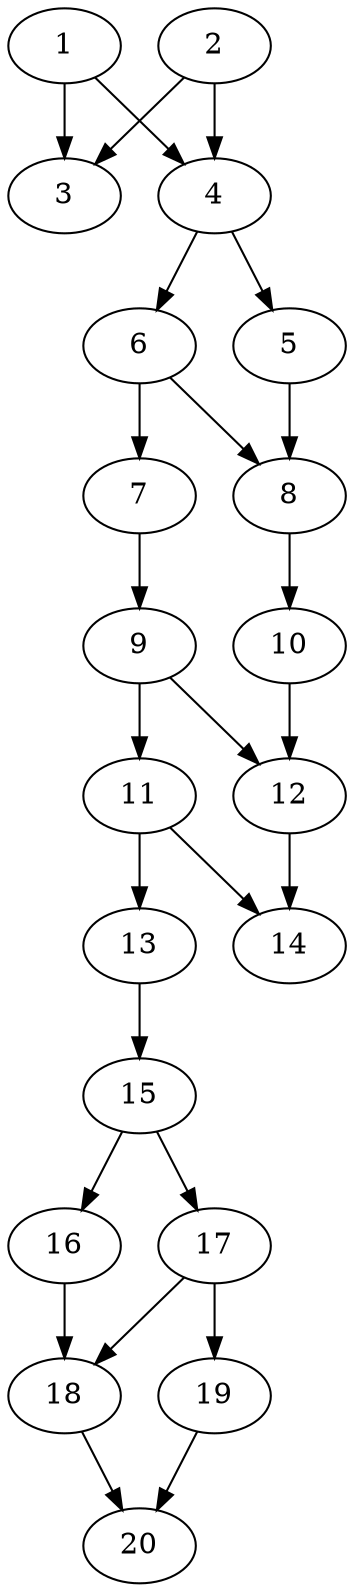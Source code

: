 // DAG automatically generated by daggen at Thu Oct  3 13:58:43 2019
// ./daggen --dot -n 20 --ccr 0.3 --fat 0.3 --regular 0.9 --density 0.7 --mindata 5242880 --maxdata 52428800 
digraph G {
  1 [size="62737067", alpha="0.18", expect_size="18821120"] 
  1 -> 3 [size ="18821120"]
  1 -> 4 [size ="18821120"]
  2 [size="77612373", alpha="0.11", expect_size="23283712"] 
  2 -> 3 [size ="23283712"]
  2 -> 4 [size ="23283712"]
  3 [size="133553493", alpha="0.16", expect_size="40066048"] 
  4 [size="106441387", alpha="0.09", expect_size="31932416"] 
  4 -> 5 [size ="31932416"]
  4 -> 6 [size ="31932416"]
  5 [size="126781440", alpha="0.11", expect_size="38034432"] 
  5 -> 8 [size ="38034432"]
  6 [size="111827627", alpha="0.11", expect_size="33548288"] 
  6 -> 7 [size ="33548288"]
  6 -> 8 [size ="33548288"]
  7 [size="126382080", alpha="0.04", expect_size="37914624"] 
  7 -> 9 [size ="37914624"]
  8 [size="62542507", alpha="0.03", expect_size="18762752"] 
  8 -> 10 [size ="18762752"]
  9 [size="52695040", alpha="0.14", expect_size="15808512"] 
  9 -> 11 [size ="15808512"]
  9 -> 12 [size ="15808512"]
  10 [size="53166080", alpha="0.08", expect_size="15949824"] 
  10 -> 12 [size ="15949824"]
  11 [size="54558720", alpha="0.13", expect_size="16367616"] 
  11 -> 13 [size ="16367616"]
  11 -> 14 [size ="16367616"]
  12 [size="38444373", alpha="0.16", expect_size="11533312"] 
  12 -> 14 [size ="11533312"]
  13 [size="125545813", alpha="0.04", expect_size="37663744"] 
  13 -> 15 [size ="37663744"]
  14 [size="97249280", alpha="0.18", expect_size="29174784"] 
  15 [size="171277653", alpha="0.07", expect_size="51383296"] 
  15 -> 16 [size ="51383296"]
  15 -> 17 [size ="51383296"]
  16 [size="100304213", alpha="0.09", expect_size="30091264"] 
  16 -> 18 [size ="30091264"]
  17 [size="26968747", alpha="0.06", expect_size="8090624"] 
  17 -> 18 [size ="8090624"]
  17 -> 19 [size ="8090624"]
  18 [size="54954667", alpha="0.16", expect_size="16486400"] 
  18 -> 20 [size ="16486400"]
  19 [size="79697920", alpha="0.17", expect_size="23909376"] 
  19 -> 20 [size ="23909376"]
  20 [size="33146880", alpha="0.14", expect_size="9944064"] 
}
